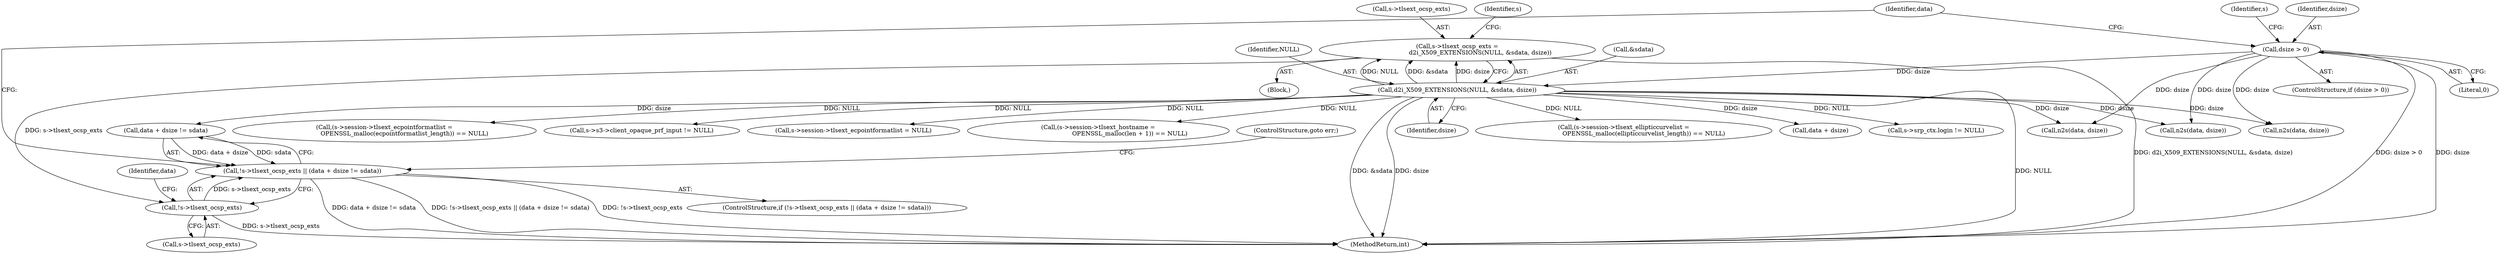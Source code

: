 digraph "0_openssl_2c0d295e26306e15a92eb23a84a1802005c1c137@pointer" {
"1001114" [label="(Call,s->tlsext_ocsp_exts =\n                        d2i_X509_EXTENSIONS(NULL, &sdata, dsize))"];
"1001118" [label="(Call,d2i_X509_EXTENSIONS(NULL, &sdata, dsize))"];
"1001100" [label="(Call,dsize > 0)"];
"1001125" [label="(Call,!s->tlsext_ocsp_exts)"];
"1001124" [label="(Call,!s->tlsext_ocsp_exts || (data + dsize != sdata))"];
"1001114" [label="(Call,s->tlsext_ocsp_exts =\n                        d2i_X509_EXTENSIONS(NULL, &sdata, dsize))"];
"1001223" [label="(Identifier,data)"];
"1001131" [label="(Identifier,data)"];
"1001122" [label="(Identifier,dsize)"];
"1001119" [label="(Identifier,NULL)"];
"1000272" [label="(Call,n2s(data, dsize))"];
"1001106" [label="(Identifier,s)"];
"1001123" [label="(ControlStructure,if (!s->tlsext_ocsp_exts || (data + dsize != sdata)))"];
"1000588" [label="(Call,(s->session->tlsext_ecpointformatlist =\n                     OPENSSL_malloc(ecpointformatlist_length)) == NULL)"];
"1000957" [label="(Call,n2s(data, dsize))"];
"1001099" [label="(ControlStructure,if (dsize > 0))"];
"1001014" [label="(Call,n2s(data, dsize))"];
"1001268" [label="(MethodReturn,int)"];
"1001103" [label="(Block,)"];
"1001120" [label="(Call,&sdata)"];
"1000837" [label="(Call,s->s3->client_opaque_prf_input != NULL)"];
"1001134" [label="(ControlStructure,goto err;)"];
"1000573" [label="(Call,s->session->tlsext_ecpointformatlist = NULL)"];
"1000342" [label="(Call,(s->session->tlsext_hostname =\n                                 OPENSSL_malloc(len + 1)) == NULL)"];
"1001115" [label="(Call,s->tlsext_ocsp_exts)"];
"1001102" [label="(Literal,0)"];
"1000716" [label="(Call,(s->session->tlsext_ellipticcurvelist =\n                     OPENSSL_malloc(ellipticcurvelist_length)) == NULL)"];
"1001129" [label="(Call,data + dsize != sdata)"];
"1001101" [label="(Identifier,dsize)"];
"1001125" [label="(Call,!s->tlsext_ocsp_exts)"];
"1001127" [label="(Identifier,s)"];
"1001130" [label="(Call,data + dsize)"];
"1001124" [label="(Call,!s->tlsext_ocsp_exts || (data + dsize != sdata))"];
"1000477" [label="(Call,s->srp_ctx.login != NULL)"];
"1001100" [label="(Call,dsize > 0)"];
"1001118" [label="(Call,d2i_X509_EXTENSIONS(NULL, &sdata, dsize))"];
"1001126" [label="(Call,s->tlsext_ocsp_exts)"];
"1001114" -> "1001103"  [label="AST: "];
"1001114" -> "1001118"  [label="CFG: "];
"1001115" -> "1001114"  [label="AST: "];
"1001118" -> "1001114"  [label="AST: "];
"1001127" -> "1001114"  [label="CFG: "];
"1001114" -> "1001268"  [label="DDG: d2i_X509_EXTENSIONS(NULL, &sdata, dsize)"];
"1001118" -> "1001114"  [label="DDG: NULL"];
"1001118" -> "1001114"  [label="DDG: &sdata"];
"1001118" -> "1001114"  [label="DDG: dsize"];
"1001114" -> "1001125"  [label="DDG: s->tlsext_ocsp_exts"];
"1001118" -> "1001122"  [label="CFG: "];
"1001119" -> "1001118"  [label="AST: "];
"1001120" -> "1001118"  [label="AST: "];
"1001122" -> "1001118"  [label="AST: "];
"1001118" -> "1001268"  [label="DDG: dsize"];
"1001118" -> "1001268"  [label="DDG: NULL"];
"1001118" -> "1001268"  [label="DDG: &sdata"];
"1001118" -> "1000272"  [label="DDG: dsize"];
"1001118" -> "1000342"  [label="DDG: NULL"];
"1001118" -> "1000477"  [label="DDG: NULL"];
"1001118" -> "1000573"  [label="DDG: NULL"];
"1001118" -> "1000588"  [label="DDG: NULL"];
"1001118" -> "1000716"  [label="DDG: NULL"];
"1001118" -> "1000837"  [label="DDG: NULL"];
"1001118" -> "1000957"  [label="DDG: dsize"];
"1001118" -> "1001014"  [label="DDG: dsize"];
"1001100" -> "1001118"  [label="DDG: dsize"];
"1001118" -> "1001129"  [label="DDG: dsize"];
"1001118" -> "1001130"  [label="DDG: dsize"];
"1001100" -> "1001099"  [label="AST: "];
"1001100" -> "1001102"  [label="CFG: "];
"1001101" -> "1001100"  [label="AST: "];
"1001102" -> "1001100"  [label="AST: "];
"1001106" -> "1001100"  [label="CFG: "];
"1001223" -> "1001100"  [label="CFG: "];
"1001100" -> "1001268"  [label="DDG: dsize > 0"];
"1001100" -> "1001268"  [label="DDG: dsize"];
"1001100" -> "1000272"  [label="DDG: dsize"];
"1001100" -> "1000957"  [label="DDG: dsize"];
"1001100" -> "1001014"  [label="DDG: dsize"];
"1001125" -> "1001124"  [label="AST: "];
"1001125" -> "1001126"  [label="CFG: "];
"1001126" -> "1001125"  [label="AST: "];
"1001131" -> "1001125"  [label="CFG: "];
"1001124" -> "1001125"  [label="CFG: "];
"1001125" -> "1001268"  [label="DDG: s->tlsext_ocsp_exts"];
"1001125" -> "1001124"  [label="DDG: s->tlsext_ocsp_exts"];
"1001124" -> "1001123"  [label="AST: "];
"1001124" -> "1001129"  [label="CFG: "];
"1001129" -> "1001124"  [label="AST: "];
"1001134" -> "1001124"  [label="CFG: "];
"1001223" -> "1001124"  [label="CFG: "];
"1001124" -> "1001268"  [label="DDG: data + dsize != sdata"];
"1001124" -> "1001268"  [label="DDG: !s->tlsext_ocsp_exts || (data + dsize != sdata)"];
"1001124" -> "1001268"  [label="DDG: !s->tlsext_ocsp_exts"];
"1001129" -> "1001124"  [label="DDG: data + dsize"];
"1001129" -> "1001124"  [label="DDG: sdata"];
}
